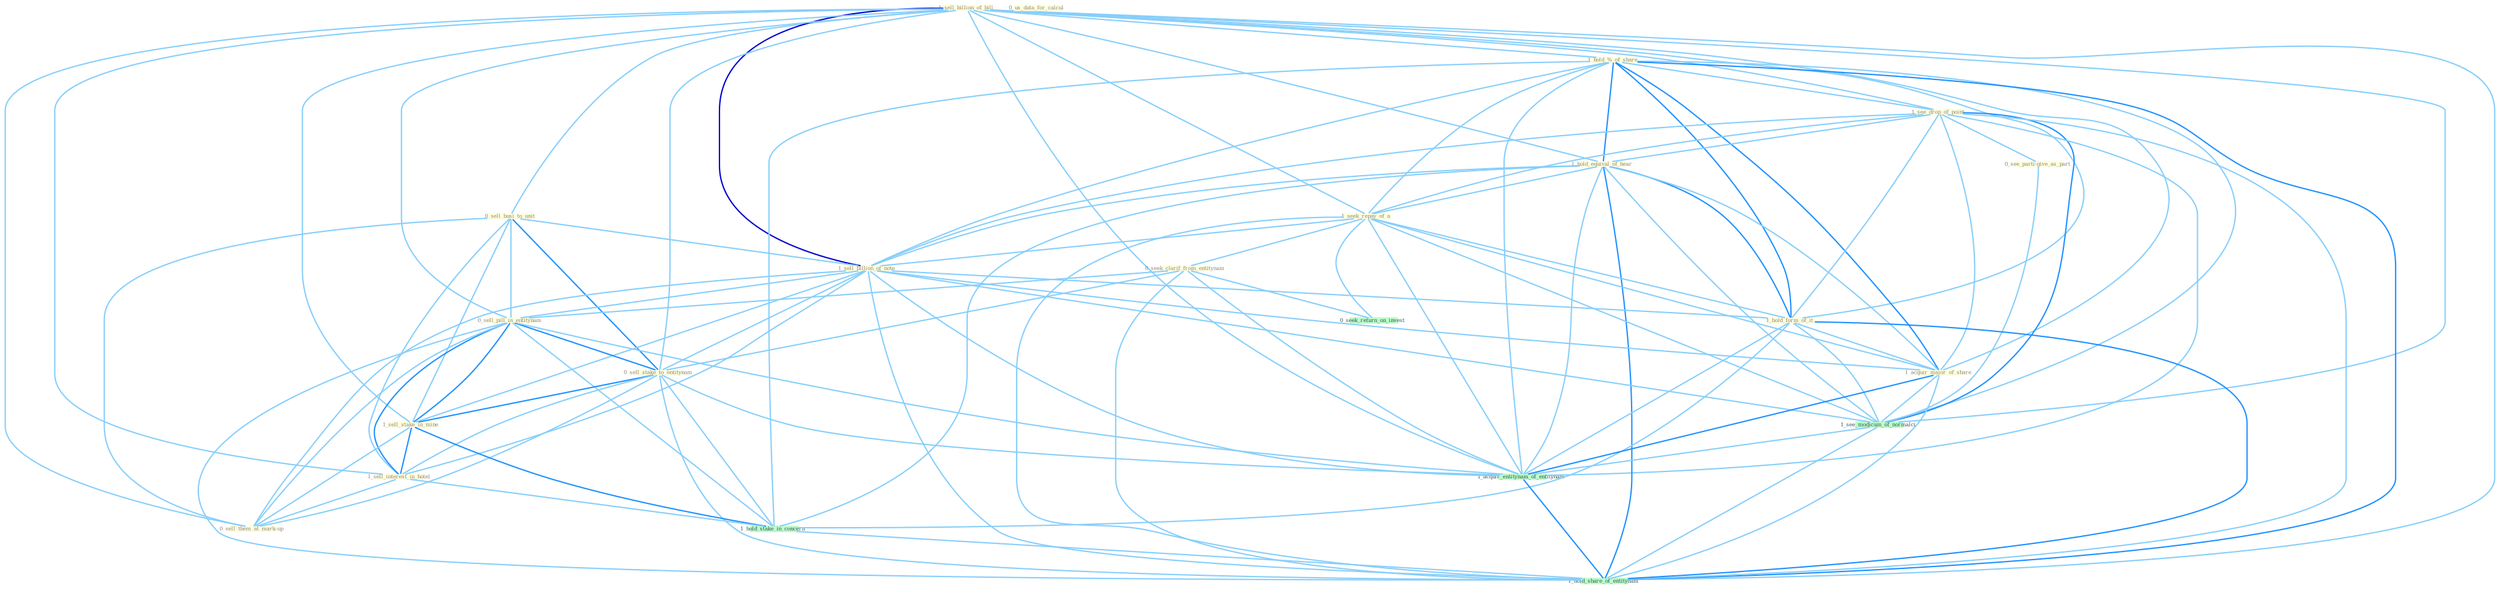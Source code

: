 Graph G{ 
    node
    [shape=polygon,style=filled,width=.5,height=.06,color="#BDFCC9",fixedsize=true,fontsize=4,
    fontcolor="#2f4f4f"];
    {node
    [color="#ffffe0", fontcolor="#8b7d6b"] "1_sell_billion_of_bill " "1_hold_%_of_share " "0_sell_busi_to_unit " "1_see_drop_of_point " "0_see_parti-give_as_part " "1_hold_equival_of_hear " "1_seek_repay_of_a " "0_seek_clarif_from_entitynam " "1_sell_billion_of_note " "0_sell_pill_in_entitynam " "0_us_data_for_calcul " "0_sell_stake_to_entitynam " "1_sell_stake_in_mine " "1_sell_interest_in_hotel " "0_sell_them_at_mark-up " "1_hold_form_of_it " "1_acquir_major_of_share "}
{node [color="#fff0f5", fontcolor="#b22222"]}
edge [color="#B0E2FF"];

	"1_sell_billion_of_bill " -- "1_hold_%_of_share " [w="1", color="#87cefa" ];
	"1_sell_billion_of_bill " -- "0_sell_busi_to_unit " [w="1", color="#87cefa" ];
	"1_sell_billion_of_bill " -- "1_see_drop_of_point " [w="1", color="#87cefa" ];
	"1_sell_billion_of_bill " -- "1_hold_equival_of_hear " [w="1", color="#87cefa" ];
	"1_sell_billion_of_bill " -- "1_seek_repay_of_a " [w="1", color="#87cefa" ];
	"1_sell_billion_of_bill " -- "1_sell_billion_of_note " [w="3", color="#0000cd" , len=0.6];
	"1_sell_billion_of_bill " -- "0_sell_pill_in_entitynam " [w="1", color="#87cefa" ];
	"1_sell_billion_of_bill " -- "0_sell_stake_to_entitynam " [w="1", color="#87cefa" ];
	"1_sell_billion_of_bill " -- "1_sell_stake_in_mine " [w="1", color="#87cefa" ];
	"1_sell_billion_of_bill " -- "1_sell_interest_in_hotel " [w="1", color="#87cefa" ];
	"1_sell_billion_of_bill " -- "0_sell_them_at_mark-up " [w="1", color="#87cefa" ];
	"1_sell_billion_of_bill " -- "1_hold_form_of_it " [w="1", color="#87cefa" ];
	"1_sell_billion_of_bill " -- "1_acquir_major_of_share " [w="1", color="#87cefa" ];
	"1_sell_billion_of_bill " -- "1_see_modicum_of_normalci " [w="1", color="#87cefa" ];
	"1_sell_billion_of_bill " -- "1_acquir_entitynam_of_entitynam " [w="1", color="#87cefa" ];
	"1_sell_billion_of_bill " -- "1_hold_share_of_entitynam " [w="1", color="#87cefa" ];
	"1_hold_%_of_share " -- "1_see_drop_of_point " [w="1", color="#87cefa" ];
	"1_hold_%_of_share " -- "1_hold_equival_of_hear " [w="2", color="#1e90ff" , len=0.8];
	"1_hold_%_of_share " -- "1_seek_repay_of_a " [w="1", color="#87cefa" ];
	"1_hold_%_of_share " -- "1_sell_billion_of_note " [w="1", color="#87cefa" ];
	"1_hold_%_of_share " -- "1_hold_form_of_it " [w="2", color="#1e90ff" , len=0.8];
	"1_hold_%_of_share " -- "1_acquir_major_of_share " [w="2", color="#1e90ff" , len=0.8];
	"1_hold_%_of_share " -- "1_hold_stake_in_concern " [w="1", color="#87cefa" ];
	"1_hold_%_of_share " -- "1_see_modicum_of_normalci " [w="1", color="#87cefa" ];
	"1_hold_%_of_share " -- "1_acquir_entitynam_of_entitynam " [w="1", color="#87cefa" ];
	"1_hold_%_of_share " -- "1_hold_share_of_entitynam " [w="2", color="#1e90ff" , len=0.8];
	"0_sell_busi_to_unit " -- "1_sell_billion_of_note " [w="1", color="#87cefa" ];
	"0_sell_busi_to_unit " -- "0_sell_pill_in_entitynam " [w="1", color="#87cefa" ];
	"0_sell_busi_to_unit " -- "0_sell_stake_to_entitynam " [w="2", color="#1e90ff" , len=0.8];
	"0_sell_busi_to_unit " -- "1_sell_stake_in_mine " [w="1", color="#87cefa" ];
	"0_sell_busi_to_unit " -- "1_sell_interest_in_hotel " [w="1", color="#87cefa" ];
	"0_sell_busi_to_unit " -- "0_sell_them_at_mark-up " [w="1", color="#87cefa" ];
	"1_see_drop_of_point " -- "0_see_parti-give_as_part " [w="1", color="#87cefa" ];
	"1_see_drop_of_point " -- "1_hold_equival_of_hear " [w="1", color="#87cefa" ];
	"1_see_drop_of_point " -- "1_seek_repay_of_a " [w="1", color="#87cefa" ];
	"1_see_drop_of_point " -- "1_sell_billion_of_note " [w="1", color="#87cefa" ];
	"1_see_drop_of_point " -- "1_hold_form_of_it " [w="1", color="#87cefa" ];
	"1_see_drop_of_point " -- "1_acquir_major_of_share " [w="1", color="#87cefa" ];
	"1_see_drop_of_point " -- "1_see_modicum_of_normalci " [w="2", color="#1e90ff" , len=0.8];
	"1_see_drop_of_point " -- "1_acquir_entitynam_of_entitynam " [w="1", color="#87cefa" ];
	"1_see_drop_of_point " -- "1_hold_share_of_entitynam " [w="1", color="#87cefa" ];
	"0_see_parti-give_as_part " -- "1_see_modicum_of_normalci " [w="1", color="#87cefa" ];
	"1_hold_equival_of_hear " -- "1_seek_repay_of_a " [w="1", color="#87cefa" ];
	"1_hold_equival_of_hear " -- "1_sell_billion_of_note " [w="1", color="#87cefa" ];
	"1_hold_equival_of_hear " -- "1_hold_form_of_it " [w="2", color="#1e90ff" , len=0.8];
	"1_hold_equival_of_hear " -- "1_acquir_major_of_share " [w="1", color="#87cefa" ];
	"1_hold_equival_of_hear " -- "1_hold_stake_in_concern " [w="1", color="#87cefa" ];
	"1_hold_equival_of_hear " -- "1_see_modicum_of_normalci " [w="1", color="#87cefa" ];
	"1_hold_equival_of_hear " -- "1_acquir_entitynam_of_entitynam " [w="1", color="#87cefa" ];
	"1_hold_equival_of_hear " -- "1_hold_share_of_entitynam " [w="2", color="#1e90ff" , len=0.8];
	"1_seek_repay_of_a " -- "0_seek_clarif_from_entitynam " [w="1", color="#87cefa" ];
	"1_seek_repay_of_a " -- "1_sell_billion_of_note " [w="1", color="#87cefa" ];
	"1_seek_repay_of_a " -- "1_hold_form_of_it " [w="1", color="#87cefa" ];
	"1_seek_repay_of_a " -- "1_acquir_major_of_share " [w="1", color="#87cefa" ];
	"1_seek_repay_of_a " -- "0_seek_return_on_invest " [w="1", color="#87cefa" ];
	"1_seek_repay_of_a " -- "1_see_modicum_of_normalci " [w="1", color="#87cefa" ];
	"1_seek_repay_of_a " -- "1_acquir_entitynam_of_entitynam " [w="1", color="#87cefa" ];
	"1_seek_repay_of_a " -- "1_hold_share_of_entitynam " [w="1", color="#87cefa" ];
	"0_seek_clarif_from_entitynam " -- "0_sell_pill_in_entitynam " [w="1", color="#87cefa" ];
	"0_seek_clarif_from_entitynam " -- "0_sell_stake_to_entitynam " [w="1", color="#87cefa" ];
	"0_seek_clarif_from_entitynam " -- "0_seek_return_on_invest " [w="1", color="#87cefa" ];
	"0_seek_clarif_from_entitynam " -- "1_acquir_entitynam_of_entitynam " [w="1", color="#87cefa" ];
	"0_seek_clarif_from_entitynam " -- "1_hold_share_of_entitynam " [w="1", color="#87cefa" ];
	"1_sell_billion_of_note " -- "0_sell_pill_in_entitynam " [w="1", color="#87cefa" ];
	"1_sell_billion_of_note " -- "0_sell_stake_to_entitynam " [w="1", color="#87cefa" ];
	"1_sell_billion_of_note " -- "1_sell_stake_in_mine " [w="1", color="#87cefa" ];
	"1_sell_billion_of_note " -- "1_sell_interest_in_hotel " [w="1", color="#87cefa" ];
	"1_sell_billion_of_note " -- "0_sell_them_at_mark-up " [w="1", color="#87cefa" ];
	"1_sell_billion_of_note " -- "1_hold_form_of_it " [w="1", color="#87cefa" ];
	"1_sell_billion_of_note " -- "1_acquir_major_of_share " [w="1", color="#87cefa" ];
	"1_sell_billion_of_note " -- "1_see_modicum_of_normalci " [w="1", color="#87cefa" ];
	"1_sell_billion_of_note " -- "1_acquir_entitynam_of_entitynam " [w="1", color="#87cefa" ];
	"1_sell_billion_of_note " -- "1_hold_share_of_entitynam " [w="1", color="#87cefa" ];
	"0_sell_pill_in_entitynam " -- "0_sell_stake_to_entitynam " [w="2", color="#1e90ff" , len=0.8];
	"0_sell_pill_in_entitynam " -- "1_sell_stake_in_mine " [w="2", color="#1e90ff" , len=0.8];
	"0_sell_pill_in_entitynam " -- "1_sell_interest_in_hotel " [w="2", color="#1e90ff" , len=0.8];
	"0_sell_pill_in_entitynam " -- "0_sell_them_at_mark-up " [w="1", color="#87cefa" ];
	"0_sell_pill_in_entitynam " -- "1_hold_stake_in_concern " [w="1", color="#87cefa" ];
	"0_sell_pill_in_entitynam " -- "1_acquir_entitynam_of_entitynam " [w="1", color="#87cefa" ];
	"0_sell_pill_in_entitynam " -- "1_hold_share_of_entitynam " [w="1", color="#87cefa" ];
	"0_sell_stake_to_entitynam " -- "1_sell_stake_in_mine " [w="2", color="#1e90ff" , len=0.8];
	"0_sell_stake_to_entitynam " -- "1_sell_interest_in_hotel " [w="1", color="#87cefa" ];
	"0_sell_stake_to_entitynam " -- "0_sell_them_at_mark-up " [w="1", color="#87cefa" ];
	"0_sell_stake_to_entitynam " -- "1_hold_stake_in_concern " [w="1", color="#87cefa" ];
	"0_sell_stake_to_entitynam " -- "1_acquir_entitynam_of_entitynam " [w="1", color="#87cefa" ];
	"0_sell_stake_to_entitynam " -- "1_hold_share_of_entitynam " [w="1", color="#87cefa" ];
	"1_sell_stake_in_mine " -- "1_sell_interest_in_hotel " [w="2", color="#1e90ff" , len=0.8];
	"1_sell_stake_in_mine " -- "0_sell_them_at_mark-up " [w="1", color="#87cefa" ];
	"1_sell_stake_in_mine " -- "1_hold_stake_in_concern " [w="2", color="#1e90ff" , len=0.8];
	"1_sell_interest_in_hotel " -- "0_sell_them_at_mark-up " [w="1", color="#87cefa" ];
	"1_sell_interest_in_hotel " -- "1_hold_stake_in_concern " [w="1", color="#87cefa" ];
	"1_hold_form_of_it " -- "1_acquir_major_of_share " [w="1", color="#87cefa" ];
	"1_hold_form_of_it " -- "1_hold_stake_in_concern " [w="1", color="#87cefa" ];
	"1_hold_form_of_it " -- "1_see_modicum_of_normalci " [w="1", color="#87cefa" ];
	"1_hold_form_of_it " -- "1_acquir_entitynam_of_entitynam " [w="1", color="#87cefa" ];
	"1_hold_form_of_it " -- "1_hold_share_of_entitynam " [w="2", color="#1e90ff" , len=0.8];
	"1_acquir_major_of_share " -- "1_see_modicum_of_normalci " [w="1", color="#87cefa" ];
	"1_acquir_major_of_share " -- "1_acquir_entitynam_of_entitynam " [w="2", color="#1e90ff" , len=0.8];
	"1_acquir_major_of_share " -- "1_hold_share_of_entitynam " [w="1", color="#87cefa" ];
	"1_hold_stake_in_concern " -- "1_hold_share_of_entitynam " [w="1", color="#87cefa" ];
	"1_see_modicum_of_normalci " -- "1_acquir_entitynam_of_entitynam " [w="1", color="#87cefa" ];
	"1_see_modicum_of_normalci " -- "1_hold_share_of_entitynam " [w="1", color="#87cefa" ];
	"1_acquir_entitynam_of_entitynam " -- "1_hold_share_of_entitynam " [w="2", color="#1e90ff" , len=0.8];
}